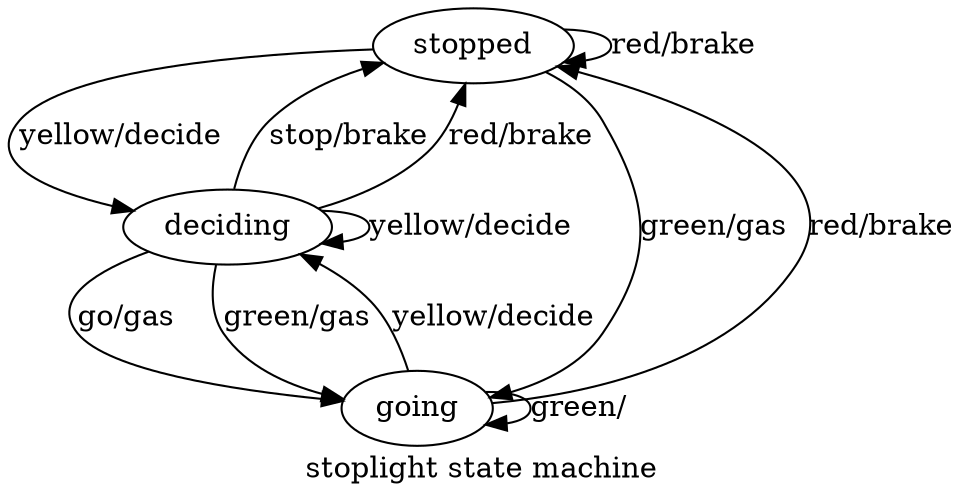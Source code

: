 digraph "stoplight" {
    label="stoplight state machine";
    
    stopped; // stopped at red light
    deciding; // deciding whether to stop
    going; // going through light

    
    stopped -> stopped [label="red/brake"];
    stopped -> deciding [label="yellow/decide"];
    stopped -> going [label="green/gas"];
    deciding -> stopped [label="stop/brake"];
    deciding -> going [label="go/gas"];
    deciding -> stopped [label="red/brake"];
    deciding -> deciding [label="yellow/decide"];
    deciding -> going [label="green/gas"];
    going -> going [label="green/"];
    going -> stopped [label="red/brake"];
    going -> deciding [label="yellow/decide"];
}
